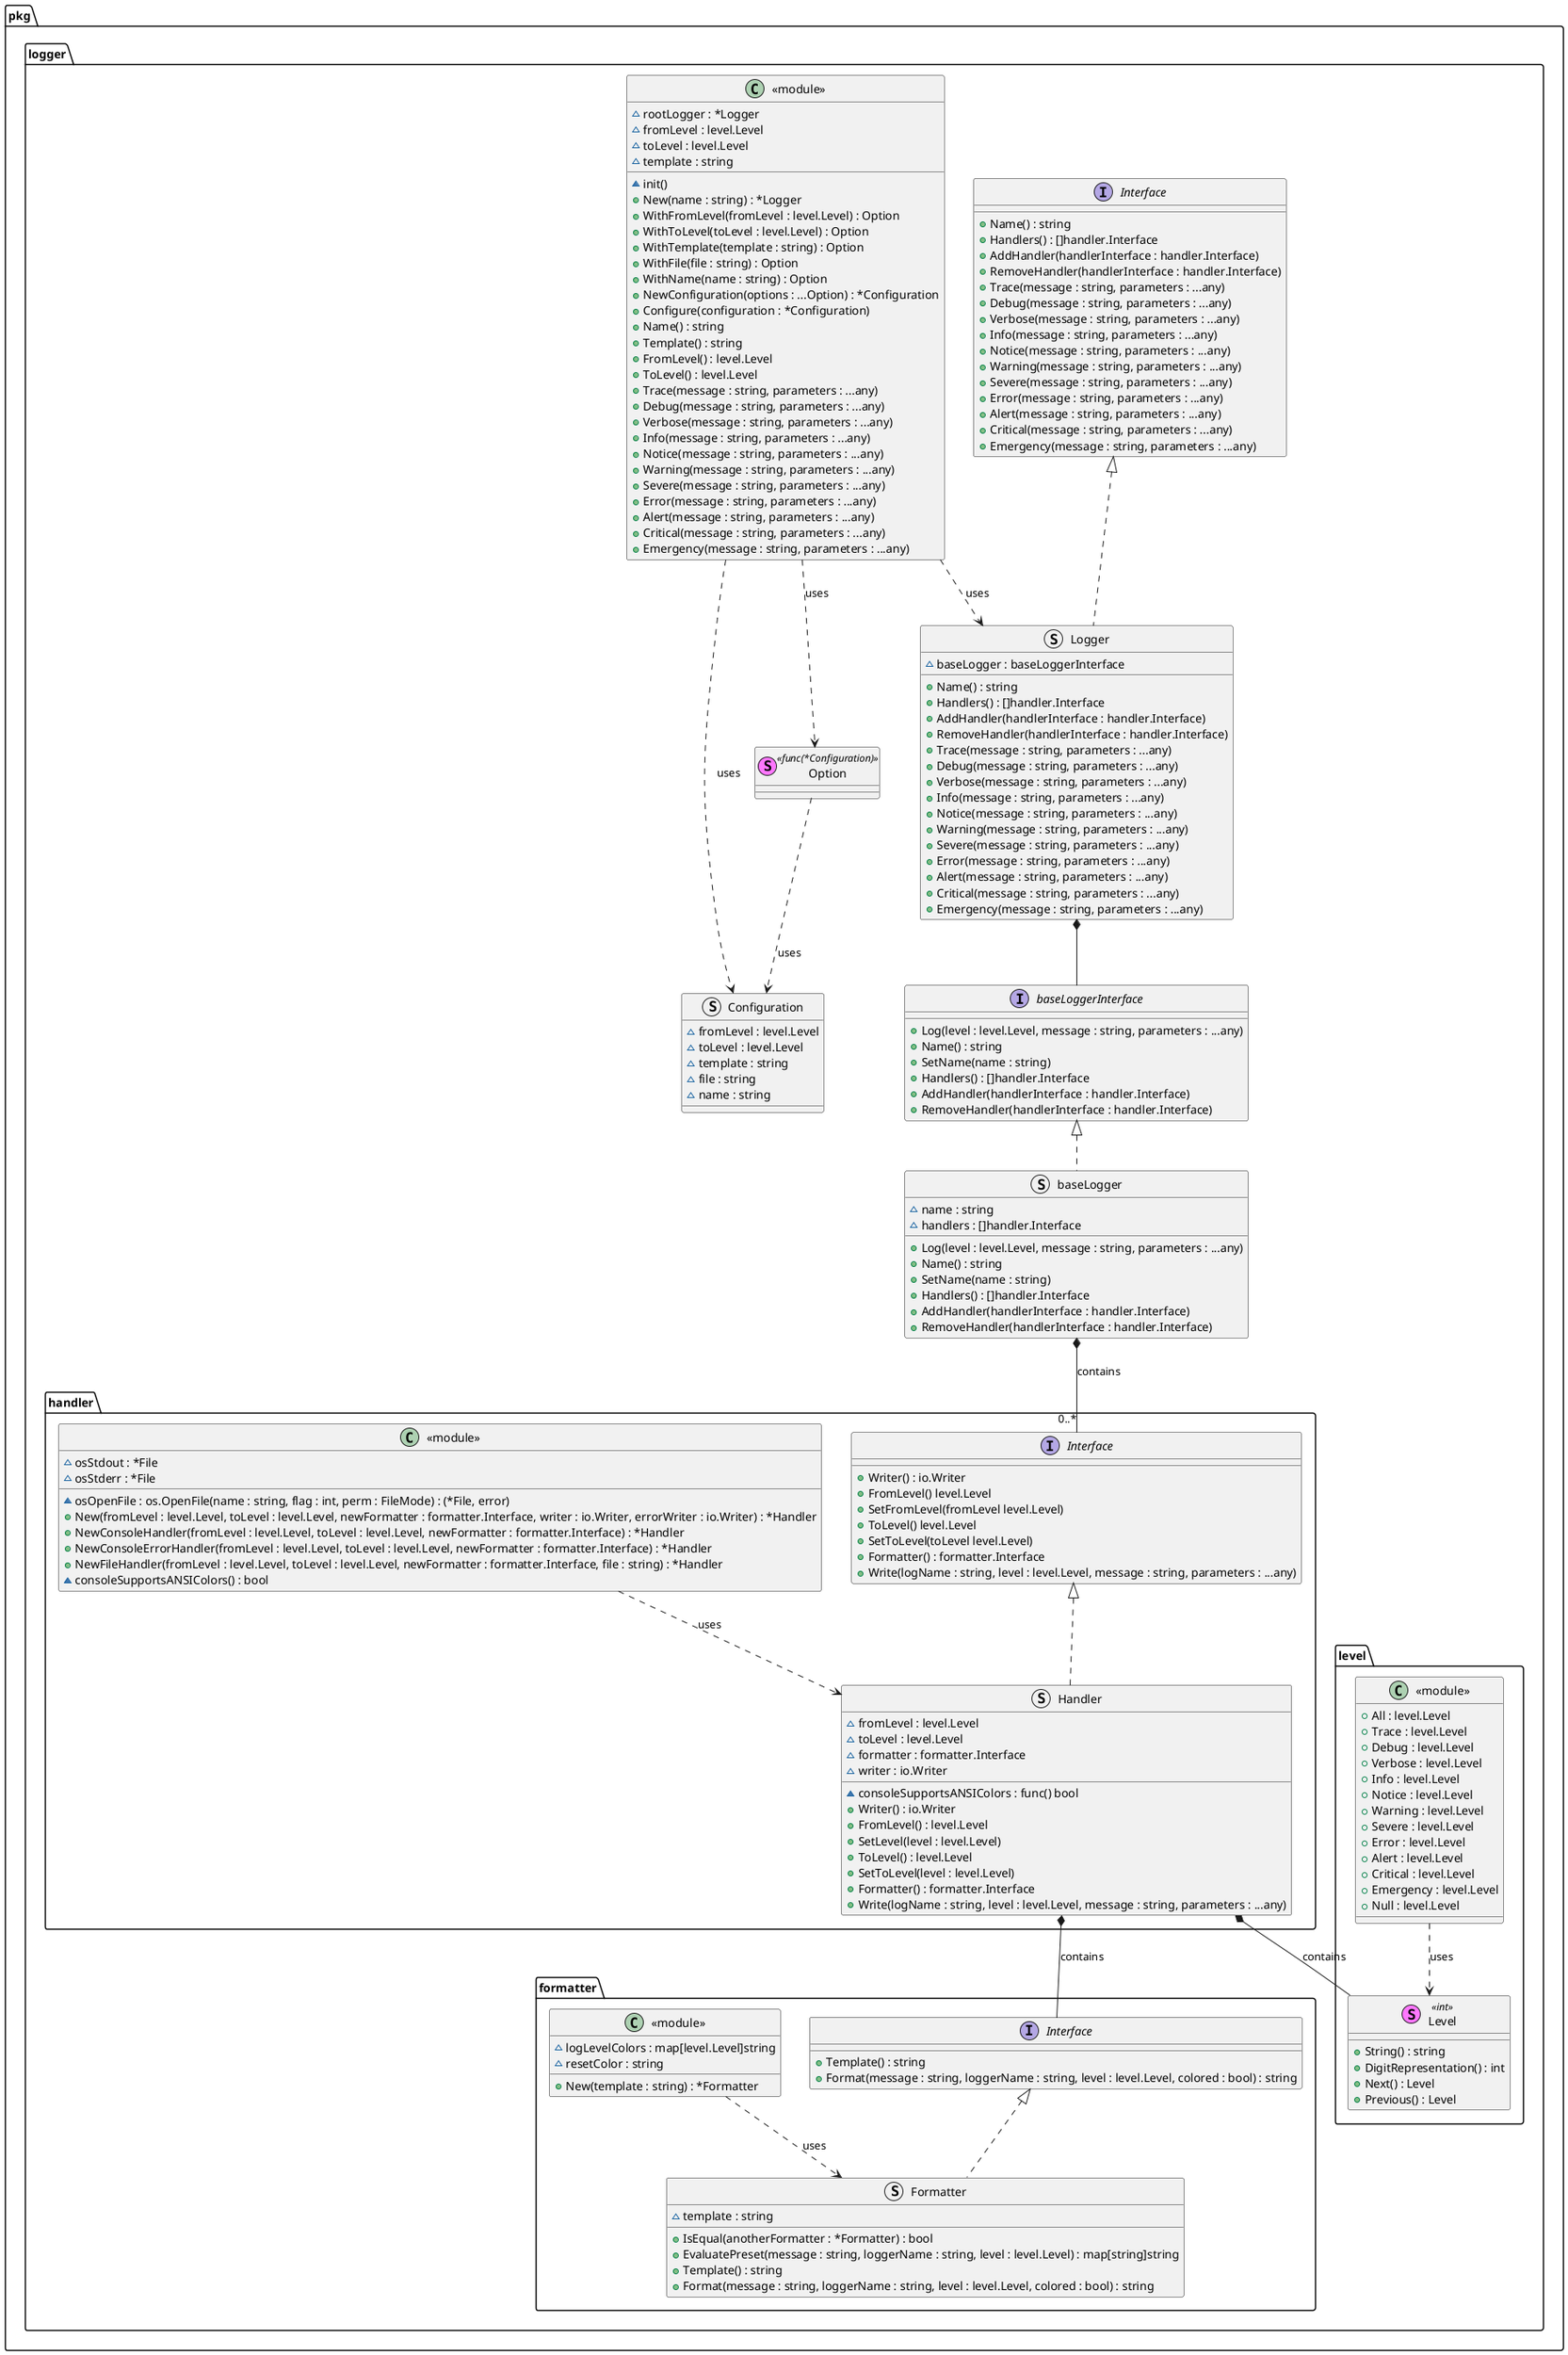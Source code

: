 @startuml
top to bottom direction

package pkg.logger {
    package formatter {
        interface Interface {
            + Template() : string
            + Format(message : string, loggerName : string, level : level.Level, colored : bool) : string
        }

        struct Formatter implements Interface {
            ~ template : string
            + IsEqual(anotherFormatter : *Formatter) : bool
            + EvaluatePreset(message : string, loggerName : string, level : level.Level) : map[string]string
            + Template() : string
            + Format(message : string, loggerName : string, level : level.Level, colored : bool) : string
        }

        class "<<module>>" {
            ~ logLevelColors : map[level.Level]string
            ~ resetColor : string
            + New(template : string) : *Formatter
        }

        "<<module>>" ..> Formatter : uses
    }
    package handler {
        interface Interface {
            + Writer() : io.Writer
            + FromLevel() level.Level
            + SetFromLevel(fromLevel level.Level)
            + ToLevel() level.Level
            + SetToLevel(toLevel level.Level)
            + Formatter() : formatter.Interface
            + Write(logName : string, level : level.Level, message : string, parameters : ...any)
        }
        struct Handler implements Interface {
            ~ fromLevel : level.Level
            ~ toLevel : level.Level
            ~ formatter : formatter.Interface
            ~ writer : io.Writer
            ~ consoleSupportsANSIColors : func() bool
            + Writer() : io.Writer
            + FromLevel() : level.Level
            + SetLevel(level : level.Level)
            + ToLevel() : level.Level
            + SetToLevel(level : level.Level)
            + Formatter() : formatter.Interface
            + Write(logName : string, level : level.Level, message : string, parameters : ...any)
        }
        class "<<module>>" {
            ~ osOpenFile : os.OpenFile(name : string, flag : int, perm : FileMode) : (*File, error)
            ~ osStdout : *File
            ~ osStderr : *File
            + New(fromLevel : level.Level, toLevel : level.Level, newFormatter : formatter.Interface, writer : io.Writer, errorWriter : io.Writer) : *Handler
            + NewConsoleHandler(fromLevel : level.Level, toLevel : level.Level, newFormatter : formatter.Interface) : *Handler
            + NewConsoleErrorHandler(fromLevel : level.Level, toLevel : level.Level, newFormatter : formatter.Interface) : *Handler
            + NewFileHandler(fromLevel : level.Level, toLevel : level.Level, newFormatter : formatter.Interface, file : string) : *Handler
            ~ consoleSupportsANSIColors() : bool
        }

        "<<module>>" ..> Handler : uses
    }
    package level {
        stereotype Level <<int>> {
            + String() : string
            + DigitRepresentation() : int
            + Next() : Level
            + Previous() : Level
        }
        class "<<module>>" {
            + All : level.Level
            + Trace : level.Level
            + Debug : level.Level
            + Verbose : level.Level
            + Info : level.Level
            + Notice : level.Level
            + Warning : level.Level
            + Severe : level.Level
            + Error : level.Level
            + Alert : level.Level
            + Critical : level.Level
            + Emergency : level.Level
            + Null : level.Level
        }
        "<<module>>" ..> Level : uses
    }
    interface baseLoggerInterface {
        + Log(level : level.Level, message : string, parameters : ...any)
        + Name() : string
        + SetName(name : string)
        + Handlers() : []handler.Interface
        + AddHandler(handlerInterface : handler.Interface)
        + RemoveHandler(handlerInterface : handler.Interface)
    }
    struct baseLogger implements baseLoggerInterface {
        ~ name : string
        ~ handlers : []handler.Interface
        + Log(level : level.Level, message : string, parameters : ...any)
        + Name() : string
        + SetName(name : string)
        + Handlers() : []handler.Interface
        + AddHandler(handlerInterface : handler.Interface)
        + RemoveHandler(handlerInterface : handler.Interface)
    }
    interface Interface {
        + Name() : string
        + Handlers() : []handler.Interface
        + AddHandler(handlerInterface : handler.Interface)
        + RemoveHandler(handlerInterface : handler.Interface)
        + Trace(message : string, parameters : ...any)
        + Debug(message : string, parameters : ...any)
        + Verbose(message : string, parameters : ...any)
        + Info(message : string, parameters : ...any)
        + Notice(message : string, parameters : ...any)
        + Warning(message : string, parameters : ...any)
        + Severe(message : string, parameters : ...any)
        + Error(message : string, parameters : ...any)
        + Alert(message : string, parameters : ...any)
        + Critical(message : string, parameters : ...any)
        + Emergency(message : string, parameters : ...any)
    }
    struct Logger implements Interface {
        ~ baseLogger : baseLoggerInterface
        + Name() : string
        + Handlers() : []handler.Interface
        + AddHandler(handlerInterface : handler.Interface)
        + RemoveHandler(handlerInterface : handler.Interface)
        + Trace(message : string, parameters : ...any)
        + Debug(message : string, parameters : ...any)
        + Verbose(message : string, parameters : ...any)
        + Info(message : string, parameters : ...any)
        + Notice(message : string, parameters : ...any)
        + Warning(message : string, parameters : ...any)
        + Severe(message : string, parameters : ...any)
        + Error(message : string, parameters : ...any)
        + Alert(message : string, parameters : ...any)
        + Critical(message : string, parameters : ...any)
        + Emergency(message : string, parameters : ...any)
    }
    struct Configuration {
        ~ fromLevel : level.Level
        ~ toLevel : level.Level
        ~ template : string
        ~ file : string
        ~ name : string
    }
    stereotype Option <<func(*Configuration)>> {}
    class "<<module>>" {
        ~ rootLogger : *Logger
        ~ fromLevel : level.Level
        ~ toLevel : level.Level
        ~ template : string
        ~ init()
        + New(name : string) : *Logger
        + WithFromLevel(fromLevel : level.Level) : Option
        + WithToLevel(toLevel : level.Level) : Option
        + WithTemplate(template : string) : Option
        + WithFile(file : string) : Option
        + WithName(name : string) : Option
        + NewConfiguration(options : ...Option) : *Configuration
        + Configure(configuration : *Configuration)
        + Name() : string
        + Template() : string
        + FromLevel() : level.Level
        + ToLevel() : level.Level
        + Trace(message : string, parameters : ...any)
        + Debug(message : string, parameters : ...any)
        + Verbose(message : string, parameters : ...any)
        + Info(message : string, parameters : ...any)
        + Notice(message : string, parameters : ...any)
        + Warning(message : string, parameters : ...any)
        + Severe(message : string, parameters : ...any)
        + Error(message : string, parameters : ...any)
        + Alert(message : string, parameters : ...any)
        + Critical(message : string, parameters : ...any)
        + Emergency(message : string, parameters : ...any)
    }

    Logger *-- baseLoggerInterface
    "<<module>>" ..> Logger : uses
    "<<module>>" ..> Option : uses
    "<<module>>" ..> Configuration : uses
    Option ..> Configuration : uses
}

pkg.logger.handler.Handler *-- pkg.logger.level.Level : contains
pkg.logger.handler.Handler *-- pkg.logger.formatter.Interface : contains
pkg.logger.baseLogger *-- "0..*" pkg.logger.handler.Interface : contains


@enduml
